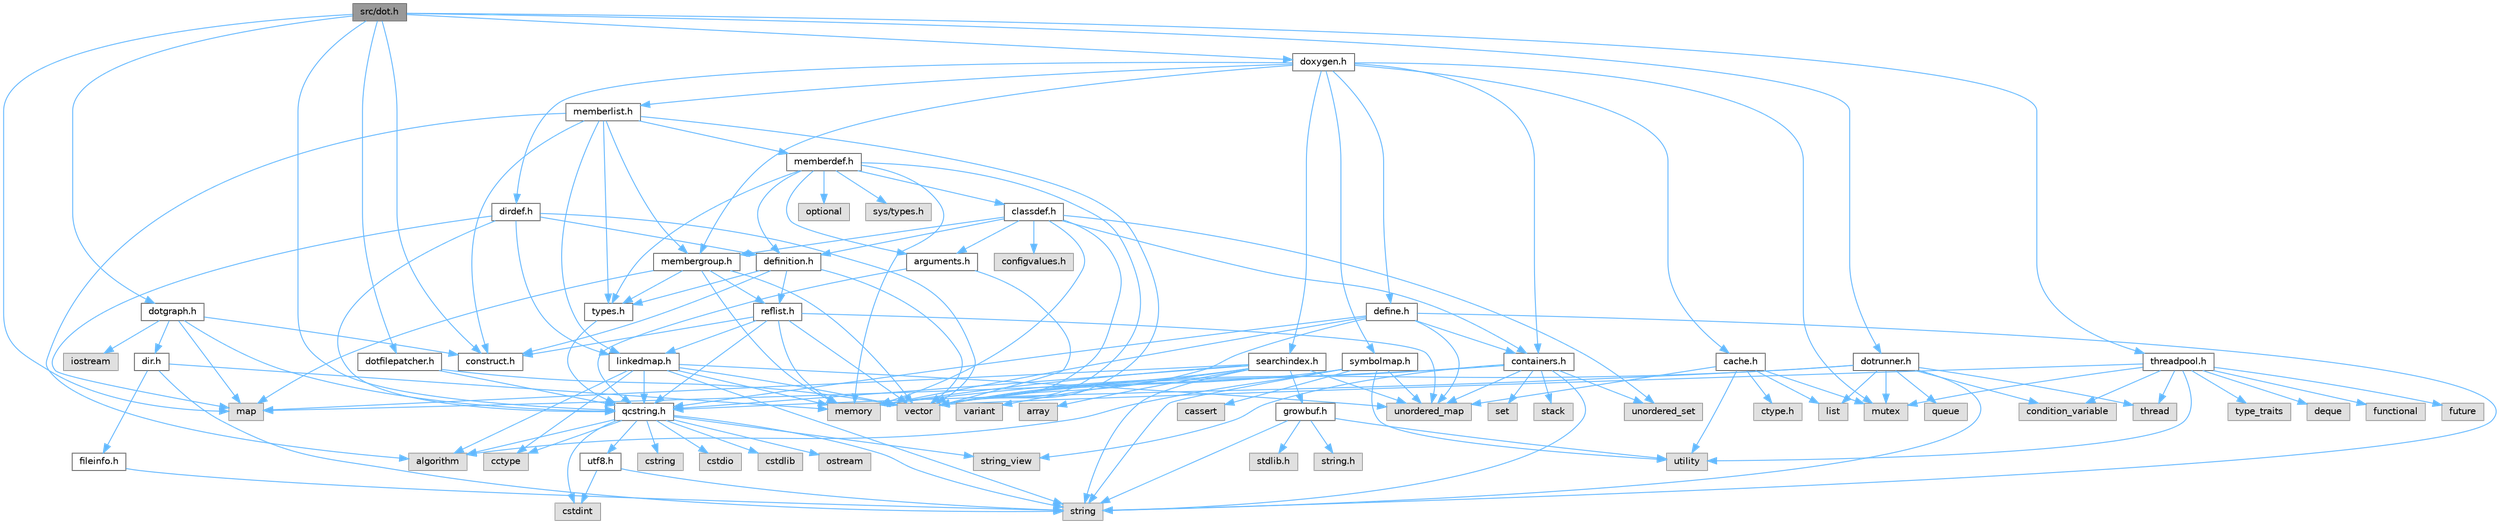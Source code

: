 digraph "src/dot.h"
{
 // INTERACTIVE_SVG=YES
 // LATEX_PDF_SIZE
  bgcolor="transparent";
  edge [fontname=Helvetica,fontsize=10,labelfontname=Helvetica,labelfontsize=10];
  node [fontname=Helvetica,fontsize=10,shape=box,height=0.2,width=0.4];
  Node1 [id="Node000001",label="src/dot.h",height=0.2,width=0.4,color="gray40", fillcolor="grey60", style="filled", fontcolor="black",tooltip=" "];
  Node1 -> Node2 [id="edge1_Node000001_Node000002",color="steelblue1",style="solid",tooltip=" "];
  Node2 [id="Node000002",label="map",height=0.2,width=0.4,color="grey60", fillcolor="#E0E0E0", style="filled",tooltip=" "];
  Node1 -> Node3 [id="edge2_Node000001_Node000003",color="steelblue1",style="solid",tooltip=" "];
  Node3 [id="Node000003",label="threadpool.h",height=0.2,width=0.4,color="grey40", fillcolor="white", style="filled",URL="$d3/d40/threadpool_8h.html",tooltip=" "];
  Node3 -> Node4 [id="edge3_Node000003_Node000004",color="steelblue1",style="solid",tooltip=" "];
  Node4 [id="Node000004",label="condition_variable",height=0.2,width=0.4,color="grey60", fillcolor="#E0E0E0", style="filled",tooltip=" "];
  Node3 -> Node5 [id="edge4_Node000003_Node000005",color="steelblue1",style="solid",tooltip=" "];
  Node5 [id="Node000005",label="deque",height=0.2,width=0.4,color="grey60", fillcolor="#E0E0E0", style="filled",tooltip=" "];
  Node3 -> Node6 [id="edge5_Node000003_Node000006",color="steelblue1",style="solid",tooltip=" "];
  Node6 [id="Node000006",label="functional",height=0.2,width=0.4,color="grey60", fillcolor="#E0E0E0", style="filled",tooltip=" "];
  Node3 -> Node7 [id="edge6_Node000003_Node000007",color="steelblue1",style="solid",tooltip=" "];
  Node7 [id="Node000007",label="future",height=0.2,width=0.4,color="grey60", fillcolor="#E0E0E0", style="filled",tooltip=" "];
  Node3 -> Node8 [id="edge7_Node000003_Node000008",color="steelblue1",style="solid",tooltip=" "];
  Node8 [id="Node000008",label="mutex",height=0.2,width=0.4,color="grey60", fillcolor="#E0E0E0", style="filled",tooltip=" "];
  Node3 -> Node9 [id="edge8_Node000003_Node000009",color="steelblue1",style="solid",tooltip=" "];
  Node9 [id="Node000009",label="thread",height=0.2,width=0.4,color="grey60", fillcolor="#E0E0E0", style="filled",tooltip=" "];
  Node3 -> Node10 [id="edge9_Node000003_Node000010",color="steelblue1",style="solid",tooltip=" "];
  Node10 [id="Node000010",label="type_traits",height=0.2,width=0.4,color="grey60", fillcolor="#E0E0E0", style="filled",tooltip=" "];
  Node3 -> Node11 [id="edge10_Node000003_Node000011",color="steelblue1",style="solid",tooltip=" "];
  Node11 [id="Node000011",label="utility",height=0.2,width=0.4,color="grey60", fillcolor="#E0E0E0", style="filled",tooltip=" "];
  Node3 -> Node12 [id="edge11_Node000003_Node000012",color="steelblue1",style="solid",tooltip=" "];
  Node12 [id="Node000012",label="vector",height=0.2,width=0.4,color="grey60", fillcolor="#E0E0E0", style="filled",tooltip=" "];
  Node1 -> Node13 [id="edge12_Node000001_Node000013",color="steelblue1",style="solid",tooltip=" "];
  Node13 [id="Node000013",label="qcstring.h",height=0.2,width=0.4,color="grey40", fillcolor="white", style="filled",URL="$d7/d5c/qcstring_8h.html",tooltip=" "];
  Node13 -> Node14 [id="edge13_Node000013_Node000014",color="steelblue1",style="solid",tooltip=" "];
  Node14 [id="Node000014",label="string",height=0.2,width=0.4,color="grey60", fillcolor="#E0E0E0", style="filled",tooltip=" "];
  Node13 -> Node15 [id="edge14_Node000013_Node000015",color="steelblue1",style="solid",tooltip=" "];
  Node15 [id="Node000015",label="string_view",height=0.2,width=0.4,color="grey60", fillcolor="#E0E0E0", style="filled",tooltip=" "];
  Node13 -> Node16 [id="edge15_Node000013_Node000016",color="steelblue1",style="solid",tooltip=" "];
  Node16 [id="Node000016",label="algorithm",height=0.2,width=0.4,color="grey60", fillcolor="#E0E0E0", style="filled",tooltip=" "];
  Node13 -> Node17 [id="edge16_Node000013_Node000017",color="steelblue1",style="solid",tooltip=" "];
  Node17 [id="Node000017",label="cctype",height=0.2,width=0.4,color="grey60", fillcolor="#E0E0E0", style="filled",tooltip=" "];
  Node13 -> Node18 [id="edge17_Node000013_Node000018",color="steelblue1",style="solid",tooltip=" "];
  Node18 [id="Node000018",label="cstring",height=0.2,width=0.4,color="grey60", fillcolor="#E0E0E0", style="filled",tooltip=" "];
  Node13 -> Node19 [id="edge18_Node000013_Node000019",color="steelblue1",style="solid",tooltip=" "];
  Node19 [id="Node000019",label="cstdio",height=0.2,width=0.4,color="grey60", fillcolor="#E0E0E0", style="filled",tooltip=" "];
  Node13 -> Node20 [id="edge19_Node000013_Node000020",color="steelblue1",style="solid",tooltip=" "];
  Node20 [id="Node000020",label="cstdlib",height=0.2,width=0.4,color="grey60", fillcolor="#E0E0E0", style="filled",tooltip=" "];
  Node13 -> Node21 [id="edge20_Node000013_Node000021",color="steelblue1",style="solid",tooltip=" "];
  Node21 [id="Node000021",label="cstdint",height=0.2,width=0.4,color="grey60", fillcolor="#E0E0E0", style="filled",tooltip=" "];
  Node13 -> Node22 [id="edge21_Node000013_Node000022",color="steelblue1",style="solid",tooltip=" "];
  Node22 [id="Node000022",label="ostream",height=0.2,width=0.4,color="grey60", fillcolor="#E0E0E0", style="filled",tooltip=" "];
  Node13 -> Node23 [id="edge22_Node000013_Node000023",color="steelblue1",style="solid",tooltip=" "];
  Node23 [id="Node000023",label="utf8.h",height=0.2,width=0.4,color="grey40", fillcolor="white", style="filled",URL="$db/d7c/utf8_8h.html",tooltip="Various UTF8 related helper functions."];
  Node23 -> Node21 [id="edge23_Node000023_Node000021",color="steelblue1",style="solid",tooltip=" "];
  Node23 -> Node14 [id="edge24_Node000023_Node000014",color="steelblue1",style="solid",tooltip=" "];
  Node1 -> Node24 [id="edge25_Node000001_Node000024",color="steelblue1",style="solid",tooltip=" "];
  Node24 [id="Node000024",label="dotgraph.h",height=0.2,width=0.4,color="grey40", fillcolor="white", style="filled",URL="$d0/daa/dotgraph_8h.html",tooltip=" "];
  Node24 -> Node25 [id="edge26_Node000024_Node000025",color="steelblue1",style="solid",tooltip=" "];
  Node25 [id="Node000025",label="iostream",height=0.2,width=0.4,color="grey60", fillcolor="#E0E0E0", style="filled",tooltip=" "];
  Node24 -> Node2 [id="edge27_Node000024_Node000002",color="steelblue1",style="solid",tooltip=" "];
  Node24 -> Node13 [id="edge28_Node000024_Node000013",color="steelblue1",style="solid",tooltip=" "];
  Node24 -> Node26 [id="edge29_Node000024_Node000026",color="steelblue1",style="solid",tooltip=" "];
  Node26 [id="Node000026",label="dir.h",height=0.2,width=0.4,color="grey40", fillcolor="white", style="filled",URL="$df/d9c/dir_8h.html",tooltip=" "];
  Node26 -> Node14 [id="edge30_Node000026_Node000014",color="steelblue1",style="solid",tooltip=" "];
  Node26 -> Node27 [id="edge31_Node000026_Node000027",color="steelblue1",style="solid",tooltip=" "];
  Node27 [id="Node000027",label="memory",height=0.2,width=0.4,color="grey60", fillcolor="#E0E0E0", style="filled",tooltip=" "];
  Node26 -> Node28 [id="edge32_Node000026_Node000028",color="steelblue1",style="solid",tooltip=" "];
  Node28 [id="Node000028",label="fileinfo.h",height=0.2,width=0.4,color="grey40", fillcolor="white", style="filled",URL="$df/d45/fileinfo_8h.html",tooltip=" "];
  Node28 -> Node14 [id="edge33_Node000028_Node000014",color="steelblue1",style="solid",tooltip=" "];
  Node24 -> Node29 [id="edge34_Node000024_Node000029",color="steelblue1",style="solid",tooltip=" "];
  Node29 [id="Node000029",label="construct.h",height=0.2,width=0.4,color="grey40", fillcolor="white", style="filled",URL="$d7/dfc/construct_8h.html",tooltip=" "];
  Node1 -> Node30 [id="edge35_Node000001_Node000030",color="steelblue1",style="solid",tooltip=" "];
  Node30 [id="Node000030",label="dotfilepatcher.h",height=0.2,width=0.4,color="grey40", fillcolor="white", style="filled",URL="$d3/d38/dotfilepatcher_8h.html",tooltip=" "];
  Node30 -> Node12 [id="edge36_Node000030_Node000012",color="steelblue1",style="solid",tooltip=" "];
  Node30 -> Node13 [id="edge37_Node000030_Node000013",color="steelblue1",style="solid",tooltip=" "];
  Node1 -> Node31 [id="edge38_Node000001_Node000031",color="steelblue1",style="solid",tooltip=" "];
  Node31 [id="Node000031",label="dotrunner.h",height=0.2,width=0.4,color="grey40", fillcolor="white", style="filled",URL="$d2/dd1/dotrunner_8h.html",tooltip=" "];
  Node31 -> Node14 [id="edge39_Node000031_Node000014",color="steelblue1",style="solid",tooltip=" "];
  Node31 -> Node9 [id="edge40_Node000031_Node000009",color="steelblue1",style="solid",tooltip=" "];
  Node31 -> Node32 [id="edge41_Node000031_Node000032",color="steelblue1",style="solid",tooltip=" "];
  Node32 [id="Node000032",label="list",height=0.2,width=0.4,color="grey60", fillcolor="#E0E0E0", style="filled",tooltip=" "];
  Node31 -> Node33 [id="edge42_Node000031_Node000033",color="steelblue1",style="solid",tooltip=" "];
  Node33 [id="Node000033",label="queue",height=0.2,width=0.4,color="grey60", fillcolor="#E0E0E0", style="filled",tooltip=" "];
  Node31 -> Node8 [id="edge43_Node000031_Node000008",color="steelblue1",style="solid",tooltip=" "];
  Node31 -> Node4 [id="edge44_Node000031_Node000004",color="steelblue1",style="solid",tooltip=" "];
  Node31 -> Node27 [id="edge45_Node000031_Node000027",color="steelblue1",style="solid",tooltip=" "];
  Node31 -> Node13 [id="edge46_Node000031_Node000013",color="steelblue1",style="solid",tooltip=" "];
  Node1 -> Node34 [id="edge47_Node000001_Node000034",color="steelblue1",style="solid",tooltip=" "];
  Node34 [id="Node000034",label="doxygen.h",height=0.2,width=0.4,color="grey40", fillcolor="white", style="filled",URL="$d1/da1/doxygen_8h.html",tooltip=" "];
  Node34 -> Node8 [id="edge48_Node000034_Node000008",color="steelblue1",style="solid",tooltip=" "];
  Node34 -> Node35 [id="edge49_Node000034_Node000035",color="steelblue1",style="solid",tooltip=" "];
  Node35 [id="Node000035",label="containers.h",height=0.2,width=0.4,color="grey40", fillcolor="white", style="filled",URL="$d5/d75/containers_8h.html",tooltip=" "];
  Node35 -> Node12 [id="edge50_Node000035_Node000012",color="steelblue1",style="solid",tooltip=" "];
  Node35 -> Node14 [id="edge51_Node000035_Node000014",color="steelblue1",style="solid",tooltip=" "];
  Node35 -> Node15 [id="edge52_Node000035_Node000015",color="steelblue1",style="solid",tooltip=" "];
  Node35 -> Node36 [id="edge53_Node000035_Node000036",color="steelblue1",style="solid",tooltip=" "];
  Node36 [id="Node000036",label="set",height=0.2,width=0.4,color="grey60", fillcolor="#E0E0E0", style="filled",tooltip=" "];
  Node35 -> Node2 [id="edge54_Node000035_Node000002",color="steelblue1",style="solid",tooltip=" "];
  Node35 -> Node37 [id="edge55_Node000035_Node000037",color="steelblue1",style="solid",tooltip=" "];
  Node37 [id="Node000037",label="unordered_set",height=0.2,width=0.4,color="grey60", fillcolor="#E0E0E0", style="filled",tooltip=" "];
  Node35 -> Node38 [id="edge56_Node000035_Node000038",color="steelblue1",style="solid",tooltip=" "];
  Node38 [id="Node000038",label="unordered_map",height=0.2,width=0.4,color="grey60", fillcolor="#E0E0E0", style="filled",tooltip=" "];
  Node35 -> Node39 [id="edge57_Node000035_Node000039",color="steelblue1",style="solid",tooltip=" "];
  Node39 [id="Node000039",label="stack",height=0.2,width=0.4,color="grey60", fillcolor="#E0E0E0", style="filled",tooltip=" "];
  Node34 -> Node40 [id="edge58_Node000034_Node000040",color="steelblue1",style="solid",tooltip=" "];
  Node40 [id="Node000040",label="membergroup.h",height=0.2,width=0.4,color="grey40", fillcolor="white", style="filled",URL="$d9/d11/membergroup_8h.html",tooltip=" "];
  Node40 -> Node12 [id="edge59_Node000040_Node000012",color="steelblue1",style="solid",tooltip=" "];
  Node40 -> Node2 [id="edge60_Node000040_Node000002",color="steelblue1",style="solid",tooltip=" "];
  Node40 -> Node27 [id="edge61_Node000040_Node000027",color="steelblue1",style="solid",tooltip=" "];
  Node40 -> Node41 [id="edge62_Node000040_Node000041",color="steelblue1",style="solid",tooltip=" "];
  Node41 [id="Node000041",label="types.h",height=0.2,width=0.4,color="grey40", fillcolor="white", style="filled",URL="$d9/d49/types_8h.html",tooltip="This file contains a number of basic enums and types."];
  Node41 -> Node13 [id="edge63_Node000041_Node000013",color="steelblue1",style="solid",tooltip=" "];
  Node40 -> Node42 [id="edge64_Node000040_Node000042",color="steelblue1",style="solid",tooltip=" "];
  Node42 [id="Node000042",label="reflist.h",height=0.2,width=0.4,color="grey40", fillcolor="white", style="filled",URL="$d1/d02/reflist_8h.html",tooltip=" "];
  Node42 -> Node12 [id="edge65_Node000042_Node000012",color="steelblue1",style="solid",tooltip=" "];
  Node42 -> Node38 [id="edge66_Node000042_Node000038",color="steelblue1",style="solid",tooltip=" "];
  Node42 -> Node27 [id="edge67_Node000042_Node000027",color="steelblue1",style="solid",tooltip=" "];
  Node42 -> Node13 [id="edge68_Node000042_Node000013",color="steelblue1",style="solid",tooltip=" "];
  Node42 -> Node43 [id="edge69_Node000042_Node000043",color="steelblue1",style="solid",tooltip=" "];
  Node43 [id="Node000043",label="linkedmap.h",height=0.2,width=0.4,color="grey40", fillcolor="white", style="filled",URL="$da/de1/linkedmap_8h.html",tooltip=" "];
  Node43 -> Node38 [id="edge70_Node000043_Node000038",color="steelblue1",style="solid",tooltip=" "];
  Node43 -> Node12 [id="edge71_Node000043_Node000012",color="steelblue1",style="solid",tooltip=" "];
  Node43 -> Node27 [id="edge72_Node000043_Node000027",color="steelblue1",style="solid",tooltip=" "];
  Node43 -> Node14 [id="edge73_Node000043_Node000014",color="steelblue1",style="solid",tooltip=" "];
  Node43 -> Node16 [id="edge74_Node000043_Node000016",color="steelblue1",style="solid",tooltip=" "];
  Node43 -> Node17 [id="edge75_Node000043_Node000017",color="steelblue1",style="solid",tooltip=" "];
  Node43 -> Node13 [id="edge76_Node000043_Node000013",color="steelblue1",style="solid",tooltip=" "];
  Node42 -> Node29 [id="edge77_Node000042_Node000029",color="steelblue1",style="solid",tooltip=" "];
  Node34 -> Node44 [id="edge78_Node000034_Node000044",color="steelblue1",style="solid",tooltip=" "];
  Node44 [id="Node000044",label="dirdef.h",height=0.2,width=0.4,color="grey40", fillcolor="white", style="filled",URL="$d6/d15/dirdef_8h.html",tooltip=" "];
  Node44 -> Node12 [id="edge79_Node000044_Node000012",color="steelblue1",style="solid",tooltip=" "];
  Node44 -> Node2 [id="edge80_Node000044_Node000002",color="steelblue1",style="solid",tooltip=" "];
  Node44 -> Node13 [id="edge81_Node000044_Node000013",color="steelblue1",style="solid",tooltip=" "];
  Node44 -> Node43 [id="edge82_Node000044_Node000043",color="steelblue1",style="solid",tooltip=" "];
  Node44 -> Node45 [id="edge83_Node000044_Node000045",color="steelblue1",style="solid",tooltip=" "];
  Node45 [id="Node000045",label="definition.h",height=0.2,width=0.4,color="grey40", fillcolor="white", style="filled",URL="$df/da1/definition_8h.html",tooltip=" "];
  Node45 -> Node12 [id="edge84_Node000045_Node000012",color="steelblue1",style="solid",tooltip=" "];
  Node45 -> Node41 [id="edge85_Node000045_Node000041",color="steelblue1",style="solid",tooltip=" "];
  Node45 -> Node42 [id="edge86_Node000045_Node000042",color="steelblue1",style="solid",tooltip=" "];
  Node45 -> Node29 [id="edge87_Node000045_Node000029",color="steelblue1",style="solid",tooltip=" "];
  Node34 -> Node46 [id="edge88_Node000034_Node000046",color="steelblue1",style="solid",tooltip=" "];
  Node46 [id="Node000046",label="memberlist.h",height=0.2,width=0.4,color="grey40", fillcolor="white", style="filled",URL="$dd/d78/memberlist_8h.html",tooltip=" "];
  Node46 -> Node12 [id="edge89_Node000046_Node000012",color="steelblue1",style="solid",tooltip=" "];
  Node46 -> Node16 [id="edge90_Node000046_Node000016",color="steelblue1",style="solid",tooltip=" "];
  Node46 -> Node47 [id="edge91_Node000046_Node000047",color="steelblue1",style="solid",tooltip=" "];
  Node47 [id="Node000047",label="memberdef.h",height=0.2,width=0.4,color="grey40", fillcolor="white", style="filled",URL="$d4/d46/memberdef_8h.html",tooltip=" "];
  Node47 -> Node12 [id="edge92_Node000047_Node000012",color="steelblue1",style="solid",tooltip=" "];
  Node47 -> Node27 [id="edge93_Node000047_Node000027",color="steelblue1",style="solid",tooltip=" "];
  Node47 -> Node48 [id="edge94_Node000047_Node000048",color="steelblue1",style="solid",tooltip=" "];
  Node48 [id="Node000048",label="optional",height=0.2,width=0.4,color="grey60", fillcolor="#E0E0E0", style="filled",tooltip=" "];
  Node47 -> Node49 [id="edge95_Node000047_Node000049",color="steelblue1",style="solid",tooltip=" "];
  Node49 [id="Node000049",label="sys/types.h",height=0.2,width=0.4,color="grey60", fillcolor="#E0E0E0", style="filled",tooltip=" "];
  Node47 -> Node41 [id="edge96_Node000047_Node000041",color="steelblue1",style="solid",tooltip=" "];
  Node47 -> Node45 [id="edge97_Node000047_Node000045",color="steelblue1",style="solid",tooltip=" "];
  Node47 -> Node50 [id="edge98_Node000047_Node000050",color="steelblue1",style="solid",tooltip=" "];
  Node50 [id="Node000050",label="arguments.h",height=0.2,width=0.4,color="grey40", fillcolor="white", style="filled",URL="$df/d9b/arguments_8h.html",tooltip=" "];
  Node50 -> Node12 [id="edge99_Node000050_Node000012",color="steelblue1",style="solid",tooltip=" "];
  Node50 -> Node13 [id="edge100_Node000050_Node000013",color="steelblue1",style="solid",tooltip=" "];
  Node47 -> Node51 [id="edge101_Node000047_Node000051",color="steelblue1",style="solid",tooltip=" "];
  Node51 [id="Node000051",label="classdef.h",height=0.2,width=0.4,color="grey40", fillcolor="white", style="filled",URL="$d1/da6/classdef_8h.html",tooltip=" "];
  Node51 -> Node27 [id="edge102_Node000051_Node000027",color="steelblue1",style="solid",tooltip=" "];
  Node51 -> Node12 [id="edge103_Node000051_Node000012",color="steelblue1",style="solid",tooltip=" "];
  Node51 -> Node37 [id="edge104_Node000051_Node000037",color="steelblue1",style="solid",tooltip=" "];
  Node51 -> Node35 [id="edge105_Node000051_Node000035",color="steelblue1",style="solid",tooltip=" "];
  Node51 -> Node45 [id="edge106_Node000051_Node000045",color="steelblue1",style="solid",tooltip=" "];
  Node51 -> Node50 [id="edge107_Node000051_Node000050",color="steelblue1",style="solid",tooltip=" "];
  Node51 -> Node40 [id="edge108_Node000051_Node000040",color="steelblue1",style="solid",tooltip=" "];
  Node51 -> Node52 [id="edge109_Node000051_Node000052",color="steelblue1",style="solid",tooltip=" "];
  Node52 [id="Node000052",label="configvalues.h",height=0.2,width=0.4,color="grey60", fillcolor="#E0E0E0", style="filled",tooltip=" "];
  Node46 -> Node43 [id="edge110_Node000046_Node000043",color="steelblue1",style="solid",tooltip=" "];
  Node46 -> Node41 [id="edge111_Node000046_Node000041",color="steelblue1",style="solid",tooltip=" "];
  Node46 -> Node40 [id="edge112_Node000046_Node000040",color="steelblue1",style="solid",tooltip=" "];
  Node46 -> Node29 [id="edge113_Node000046_Node000029",color="steelblue1",style="solid",tooltip=" "];
  Node34 -> Node53 [id="edge114_Node000034_Node000053",color="steelblue1",style="solid",tooltip=" "];
  Node53 [id="Node000053",label="define.h",height=0.2,width=0.4,color="grey40", fillcolor="white", style="filled",URL="$df/d67/define_8h.html",tooltip=" "];
  Node53 -> Node12 [id="edge115_Node000053_Node000012",color="steelblue1",style="solid",tooltip=" "];
  Node53 -> Node27 [id="edge116_Node000053_Node000027",color="steelblue1",style="solid",tooltip=" "];
  Node53 -> Node14 [id="edge117_Node000053_Node000014",color="steelblue1",style="solid",tooltip=" "];
  Node53 -> Node38 [id="edge118_Node000053_Node000038",color="steelblue1",style="solid",tooltip=" "];
  Node53 -> Node13 [id="edge119_Node000053_Node000013",color="steelblue1",style="solid",tooltip=" "];
  Node53 -> Node35 [id="edge120_Node000053_Node000035",color="steelblue1",style="solid",tooltip=" "];
  Node34 -> Node54 [id="edge121_Node000034_Node000054",color="steelblue1",style="solid",tooltip=" "];
  Node54 [id="Node000054",label="cache.h",height=0.2,width=0.4,color="grey40", fillcolor="white", style="filled",URL="$d3/d26/cache_8h.html",tooltip=" "];
  Node54 -> Node32 [id="edge122_Node000054_Node000032",color="steelblue1",style="solid",tooltip=" "];
  Node54 -> Node38 [id="edge123_Node000054_Node000038",color="steelblue1",style="solid",tooltip=" "];
  Node54 -> Node8 [id="edge124_Node000054_Node000008",color="steelblue1",style="solid",tooltip=" "];
  Node54 -> Node11 [id="edge125_Node000054_Node000011",color="steelblue1",style="solid",tooltip=" "];
  Node54 -> Node55 [id="edge126_Node000054_Node000055",color="steelblue1",style="solid",tooltip=" "];
  Node55 [id="Node000055",label="ctype.h",height=0.2,width=0.4,color="grey60", fillcolor="#E0E0E0", style="filled",tooltip=" "];
  Node34 -> Node56 [id="edge127_Node000034_Node000056",color="steelblue1",style="solid",tooltip=" "];
  Node56 [id="Node000056",label="symbolmap.h",height=0.2,width=0.4,color="grey40", fillcolor="white", style="filled",URL="$d7/ddd/symbolmap_8h.html",tooltip=" "];
  Node56 -> Node16 [id="edge128_Node000056_Node000016",color="steelblue1",style="solid",tooltip=" "];
  Node56 -> Node38 [id="edge129_Node000056_Node000038",color="steelblue1",style="solid",tooltip=" "];
  Node56 -> Node12 [id="edge130_Node000056_Node000012",color="steelblue1",style="solid",tooltip=" "];
  Node56 -> Node14 [id="edge131_Node000056_Node000014",color="steelblue1",style="solid",tooltip=" "];
  Node56 -> Node11 [id="edge132_Node000056_Node000011",color="steelblue1",style="solid",tooltip=" "];
  Node56 -> Node57 [id="edge133_Node000056_Node000057",color="steelblue1",style="solid",tooltip=" "];
  Node57 [id="Node000057",label="cassert",height=0.2,width=0.4,color="grey60", fillcolor="#E0E0E0", style="filled",tooltip=" "];
  Node34 -> Node58 [id="edge134_Node000034_Node000058",color="steelblue1",style="solid",tooltip=" "];
  Node58 [id="Node000058",label="searchindex.h",height=0.2,width=0.4,color="grey40", fillcolor="white", style="filled",URL="$de/d07/searchindex_8h.html",tooltip="Web server based search engine."];
  Node58 -> Node27 [id="edge135_Node000058_Node000027",color="steelblue1",style="solid",tooltip=" "];
  Node58 -> Node12 [id="edge136_Node000058_Node000012",color="steelblue1",style="solid",tooltip=" "];
  Node58 -> Node2 [id="edge137_Node000058_Node000002",color="steelblue1",style="solid",tooltip=" "];
  Node58 -> Node38 [id="edge138_Node000058_Node000038",color="steelblue1",style="solid",tooltip=" "];
  Node58 -> Node14 [id="edge139_Node000058_Node000014",color="steelblue1",style="solid",tooltip=" "];
  Node58 -> Node59 [id="edge140_Node000058_Node000059",color="steelblue1",style="solid",tooltip=" "];
  Node59 [id="Node000059",label="array",height=0.2,width=0.4,color="grey60", fillcolor="#E0E0E0", style="filled",tooltip=" "];
  Node58 -> Node60 [id="edge141_Node000058_Node000060",color="steelblue1",style="solid",tooltip=" "];
  Node60 [id="Node000060",label="variant",height=0.2,width=0.4,color="grey60", fillcolor="#E0E0E0", style="filled",tooltip=" "];
  Node58 -> Node13 [id="edge142_Node000058_Node000013",color="steelblue1",style="solid",tooltip=" "];
  Node58 -> Node61 [id="edge143_Node000058_Node000061",color="steelblue1",style="solid",tooltip=" "];
  Node61 [id="Node000061",label="growbuf.h",height=0.2,width=0.4,color="grey40", fillcolor="white", style="filled",URL="$dd/d72/growbuf_8h.html",tooltip=" "];
  Node61 -> Node11 [id="edge144_Node000061_Node000011",color="steelblue1",style="solid",tooltip=" "];
  Node61 -> Node62 [id="edge145_Node000061_Node000062",color="steelblue1",style="solid",tooltip=" "];
  Node62 [id="Node000062",label="stdlib.h",height=0.2,width=0.4,color="grey60", fillcolor="#E0E0E0", style="filled",tooltip=" "];
  Node61 -> Node63 [id="edge146_Node000061_Node000063",color="steelblue1",style="solid",tooltip=" "];
  Node63 [id="Node000063",label="string.h",height=0.2,width=0.4,color="grey60", fillcolor="#E0E0E0", style="filled",tooltip=" "];
  Node61 -> Node14 [id="edge147_Node000061_Node000014",color="steelblue1",style="solid",tooltip=" "];
  Node1 -> Node29 [id="edge148_Node000001_Node000029",color="steelblue1",style="solid",tooltip=" "];
}
